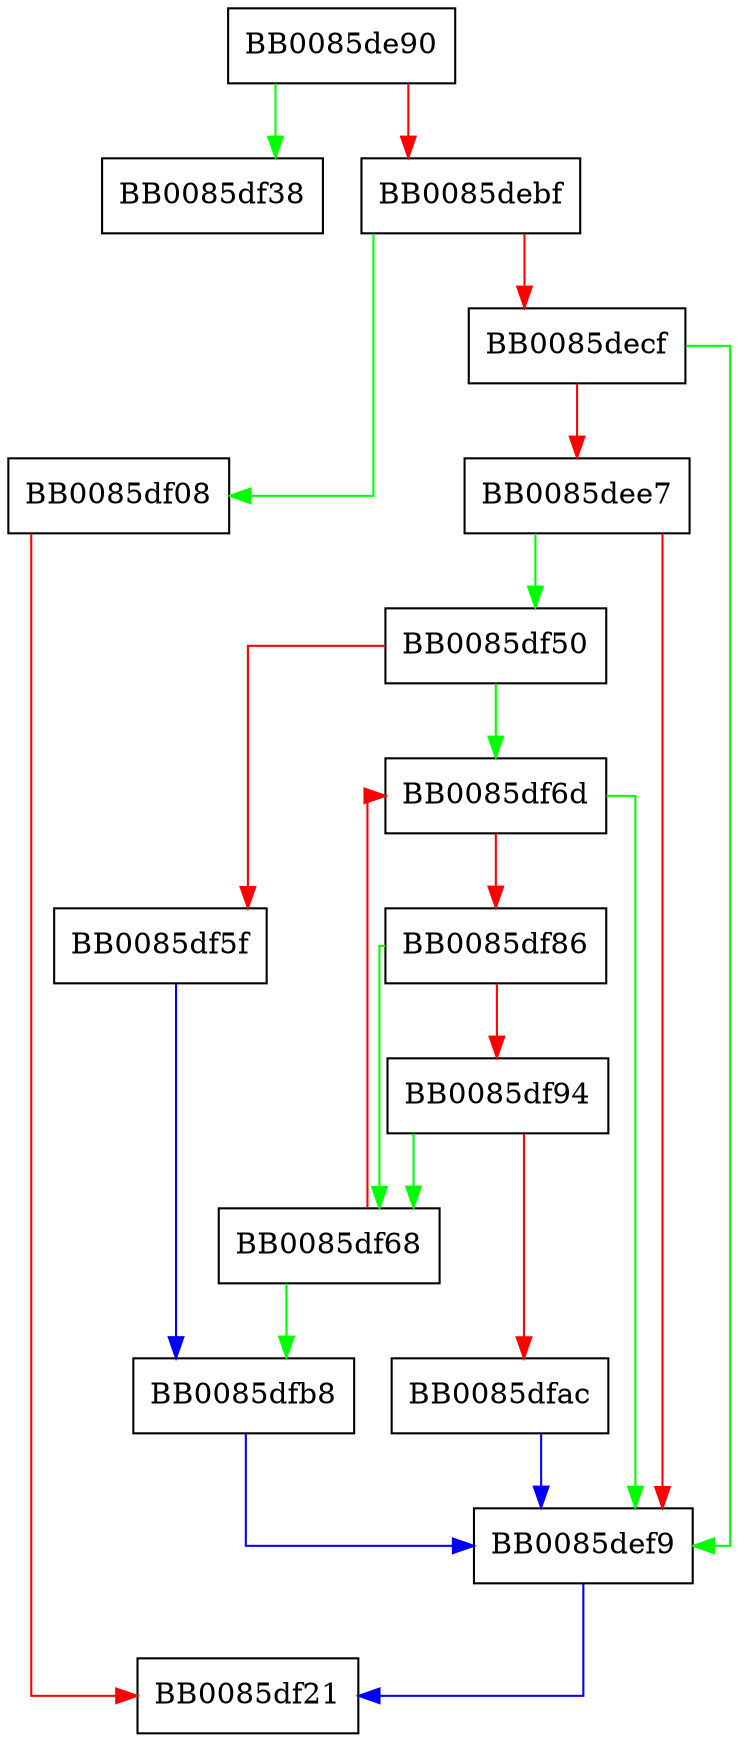 digraph BN_GF2m_mod_exp_arr {
  node [shape="box"];
  graph [splines=ortho];
  BB0085de90 -> BB0085df38 [color="green"];
  BB0085de90 -> BB0085debf [color="red"];
  BB0085debf -> BB0085df08 [color="green"];
  BB0085debf -> BB0085decf [color="red"];
  BB0085decf -> BB0085def9 [color="green"];
  BB0085decf -> BB0085dee7 [color="red"];
  BB0085dee7 -> BB0085df50 [color="green"];
  BB0085dee7 -> BB0085def9 [color="red"];
  BB0085def9 -> BB0085df21 [color="blue"];
  BB0085df08 -> BB0085df21 [color="red"];
  BB0085df50 -> BB0085df6d [color="green"];
  BB0085df50 -> BB0085df5f [color="red"];
  BB0085df5f -> BB0085dfb8 [color="blue"];
  BB0085df68 -> BB0085dfb8 [color="green"];
  BB0085df68 -> BB0085df6d [color="red"];
  BB0085df6d -> BB0085def9 [color="green"];
  BB0085df6d -> BB0085df86 [color="red"];
  BB0085df86 -> BB0085df68 [color="green"];
  BB0085df86 -> BB0085df94 [color="red"];
  BB0085df94 -> BB0085df68 [color="green"];
  BB0085df94 -> BB0085dfac [color="red"];
  BB0085dfac -> BB0085def9 [color="blue"];
  BB0085dfb8 -> BB0085def9 [color="blue"];
}